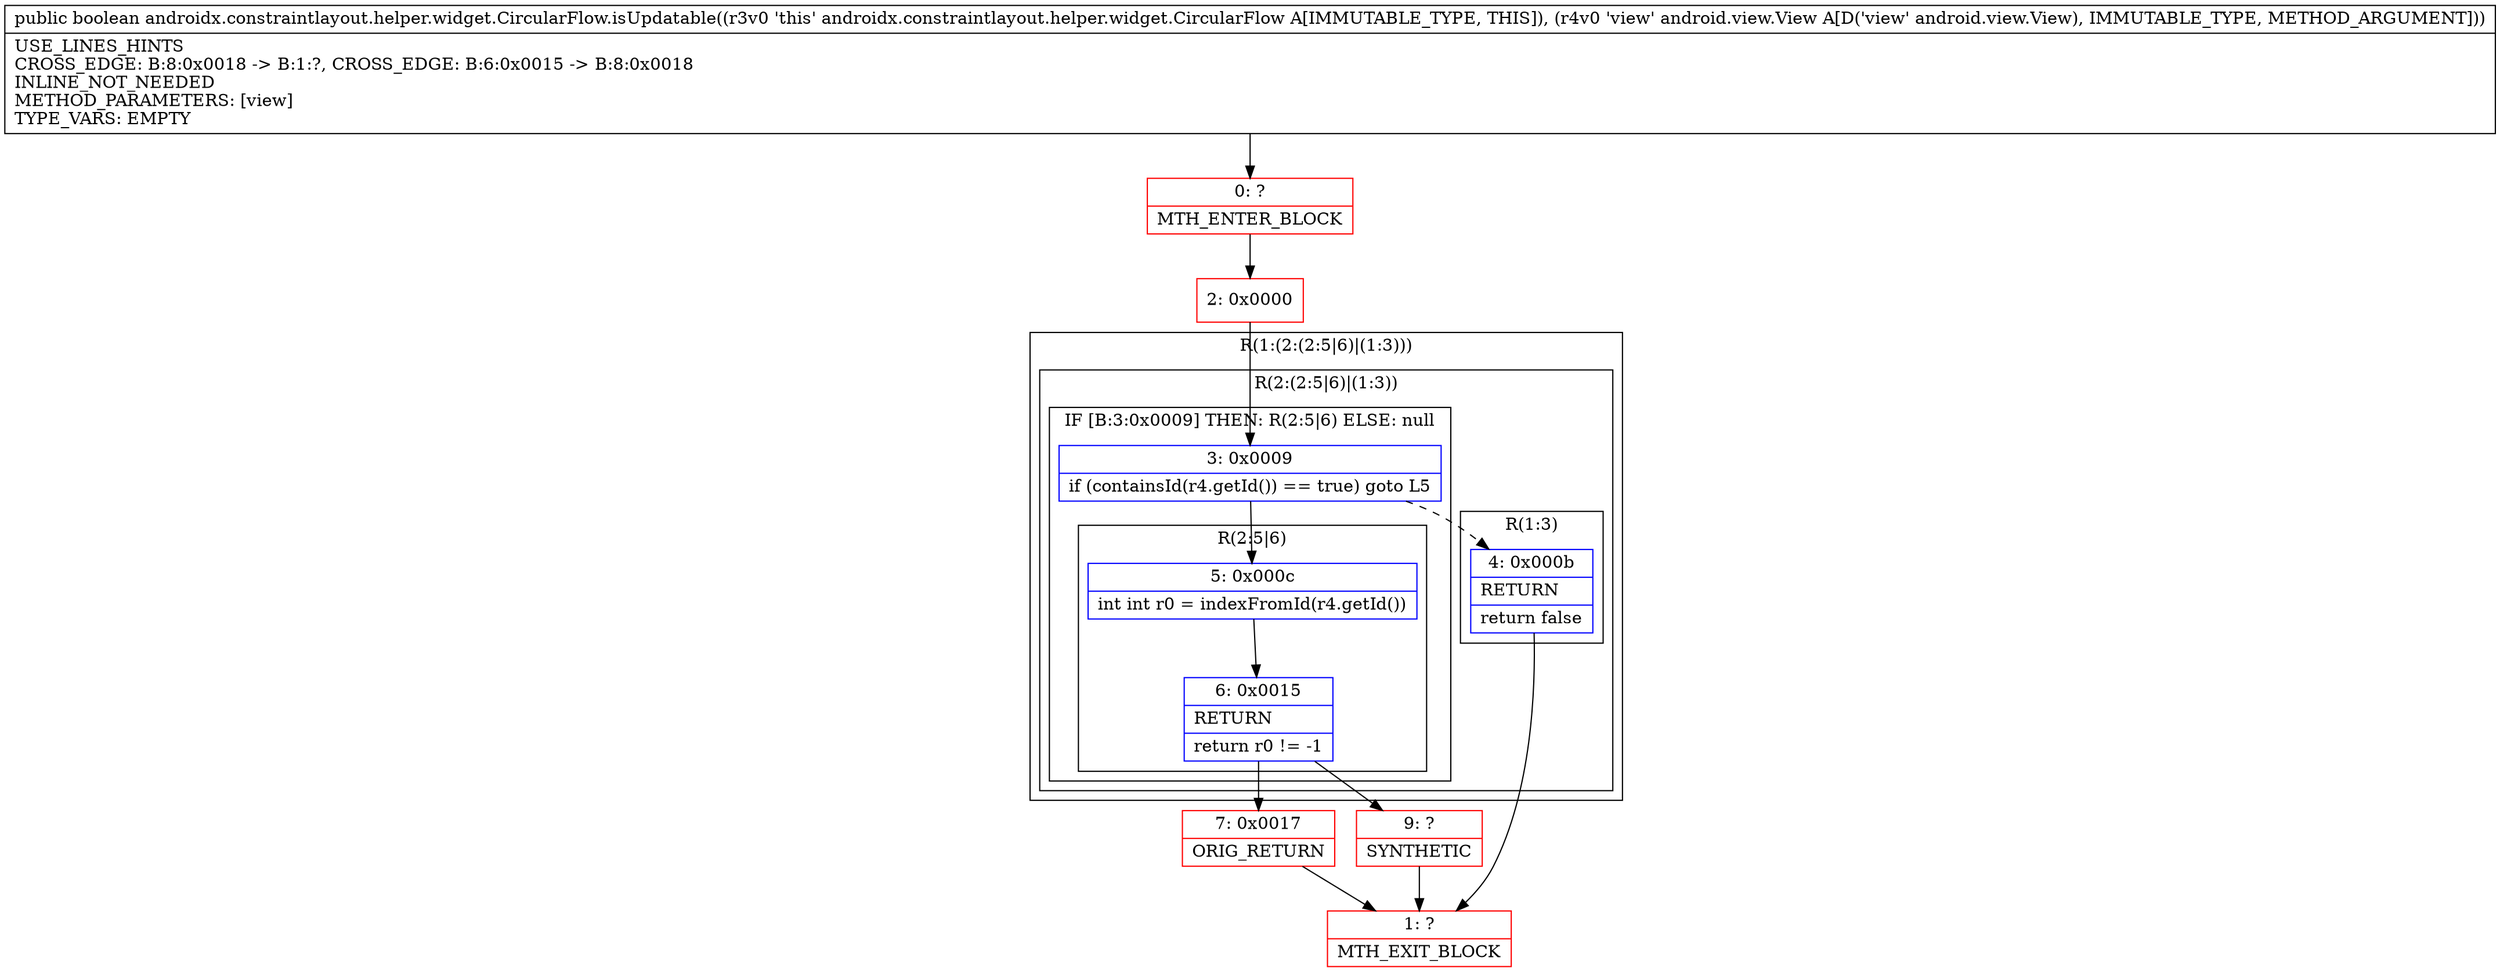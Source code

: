 digraph "CFG forandroidx.constraintlayout.helper.widget.CircularFlow.isUpdatable(Landroid\/view\/View;)Z" {
subgraph cluster_Region_1538381621 {
label = "R(1:(2:(2:5|6)|(1:3)))";
node [shape=record,color=blue];
subgraph cluster_Region_350357293 {
label = "R(2:(2:5|6)|(1:3))";
node [shape=record,color=blue];
subgraph cluster_IfRegion_1191207640 {
label = "IF [B:3:0x0009] THEN: R(2:5|6) ELSE: null";
node [shape=record,color=blue];
Node_3 [shape=record,label="{3\:\ 0x0009|if (containsId(r4.getId()) == true) goto L5\l}"];
subgraph cluster_Region_70812276 {
label = "R(2:5|6)";
node [shape=record,color=blue];
Node_5 [shape=record,label="{5\:\ 0x000c|int int r0 = indexFromId(r4.getId())\l}"];
Node_6 [shape=record,label="{6\:\ 0x0015|RETURN\l|return r0 != \-1\l}"];
}
}
subgraph cluster_Region_2131169333 {
label = "R(1:3)";
node [shape=record,color=blue];
Node_4 [shape=record,label="{4\:\ 0x000b|RETURN\l|return false\l}"];
}
}
}
Node_0 [shape=record,color=red,label="{0\:\ ?|MTH_ENTER_BLOCK\l}"];
Node_2 [shape=record,color=red,label="{2\:\ 0x0000}"];
Node_1 [shape=record,color=red,label="{1\:\ ?|MTH_EXIT_BLOCK\l}"];
Node_7 [shape=record,color=red,label="{7\:\ 0x0017|ORIG_RETURN\l}"];
Node_9 [shape=record,color=red,label="{9\:\ ?|SYNTHETIC\l}"];
MethodNode[shape=record,label="{public boolean androidx.constraintlayout.helper.widget.CircularFlow.isUpdatable((r3v0 'this' androidx.constraintlayout.helper.widget.CircularFlow A[IMMUTABLE_TYPE, THIS]), (r4v0 'view' android.view.View A[D('view' android.view.View), IMMUTABLE_TYPE, METHOD_ARGUMENT]))  | USE_LINES_HINTS\lCROSS_EDGE: B:8:0x0018 \-\> B:1:?, CROSS_EDGE: B:6:0x0015 \-\> B:8:0x0018\lINLINE_NOT_NEEDED\lMETHOD_PARAMETERS: [view]\lTYPE_VARS: EMPTY\l}"];
MethodNode -> Node_0;Node_3 -> Node_4[style=dashed];
Node_3 -> Node_5;
Node_5 -> Node_6;
Node_6 -> Node_7;
Node_6 -> Node_9;
Node_4 -> Node_1;
Node_0 -> Node_2;
Node_2 -> Node_3;
Node_7 -> Node_1;
Node_9 -> Node_1;
}

